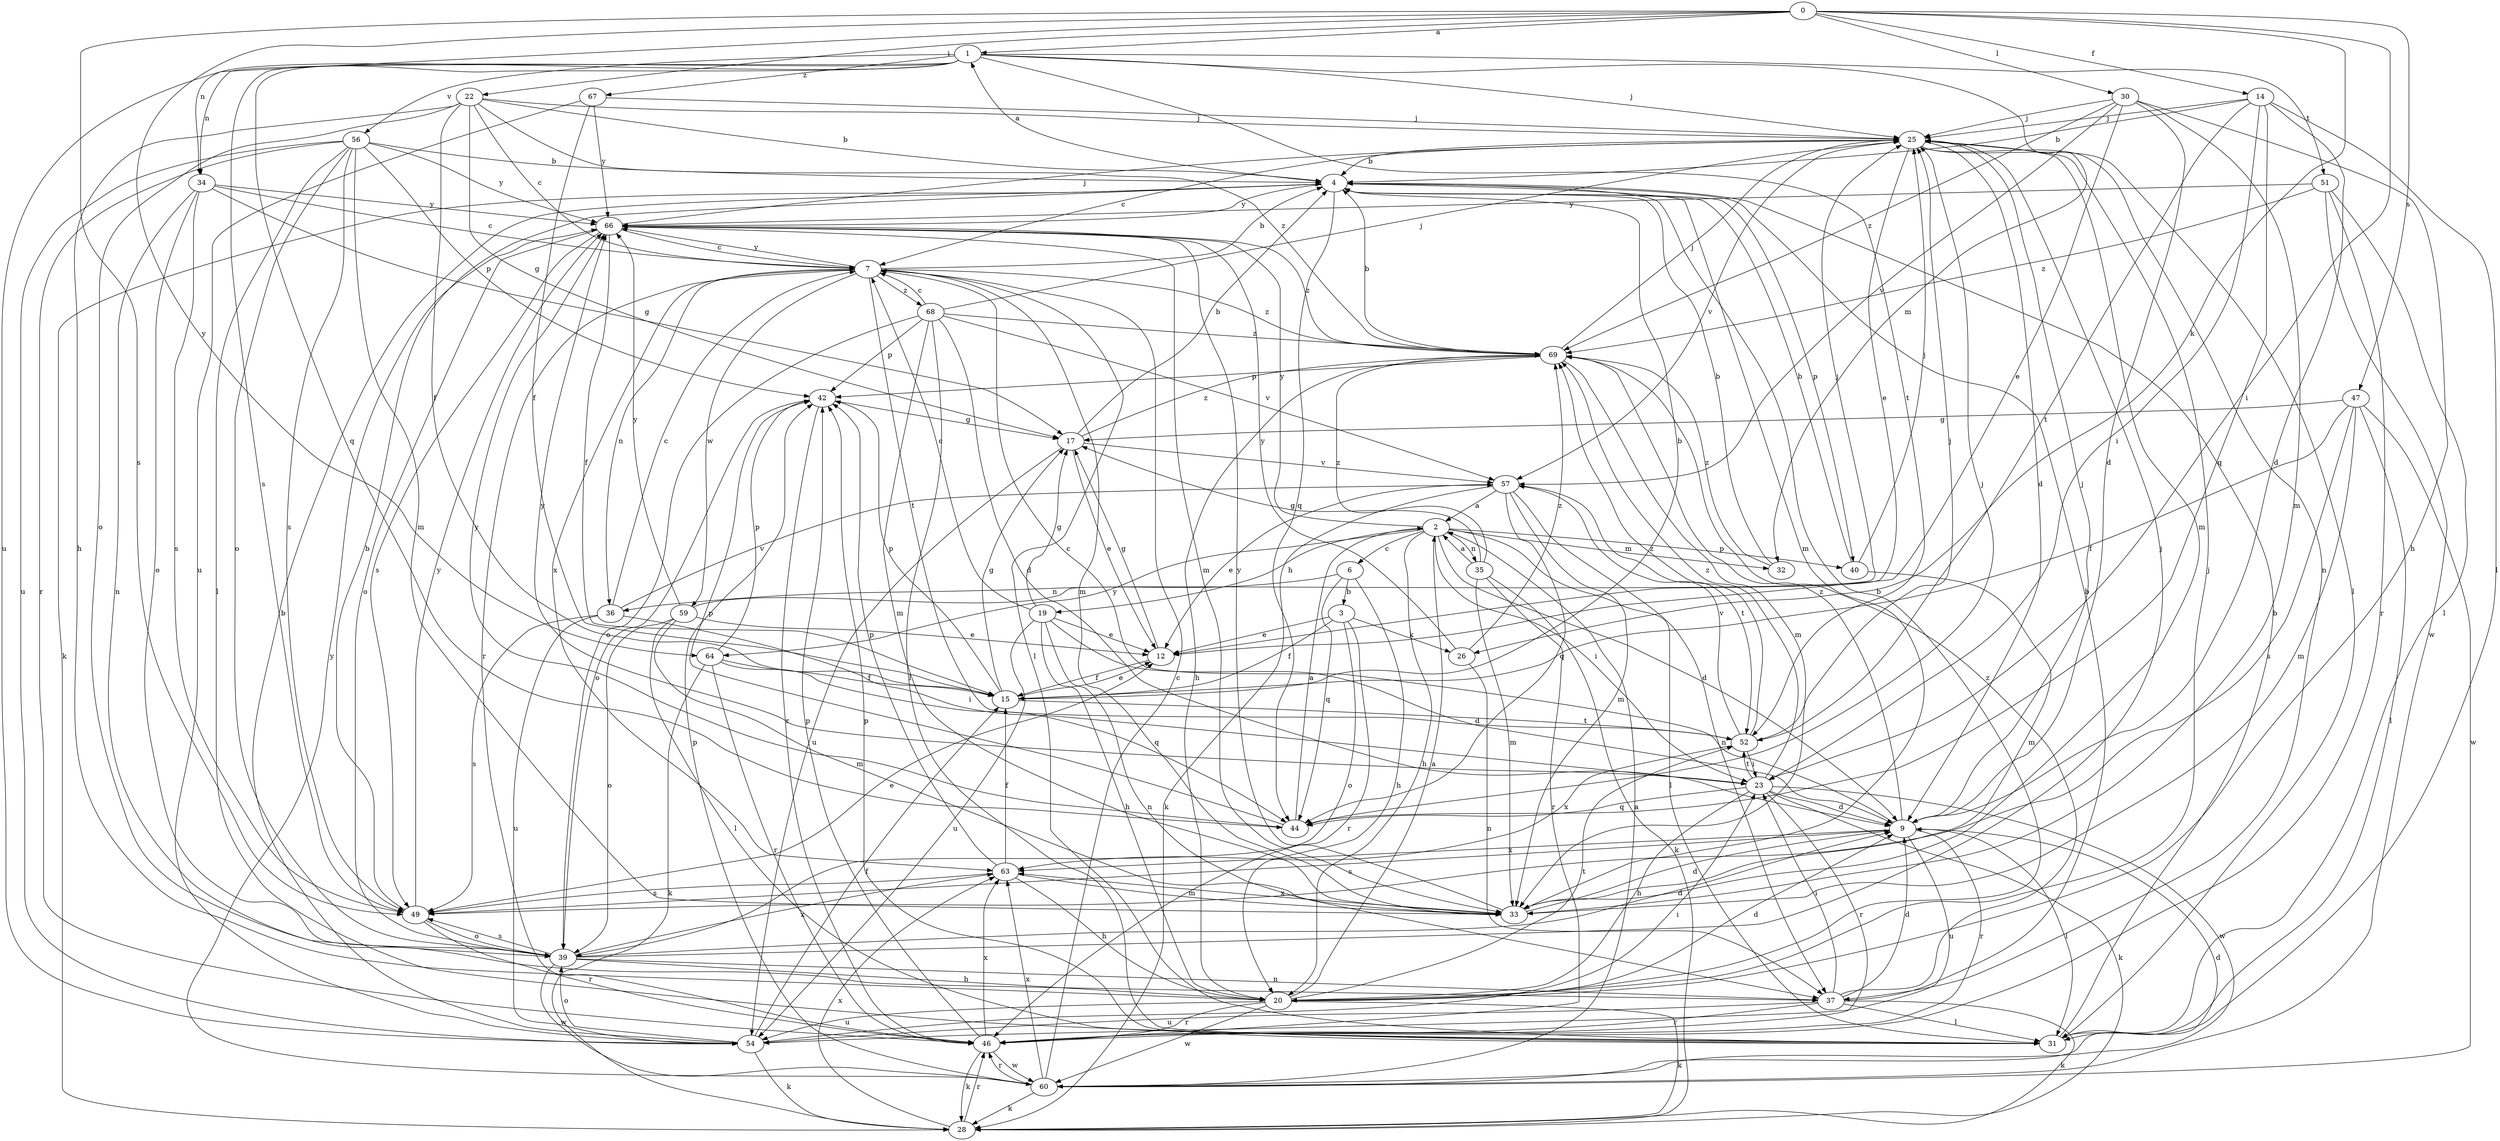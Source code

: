 strict digraph  {
0;
1;
2;
3;
4;
6;
7;
9;
12;
14;
15;
17;
19;
20;
22;
23;
25;
26;
28;
30;
31;
32;
33;
34;
35;
36;
37;
39;
40;
42;
44;
46;
47;
49;
51;
52;
54;
56;
57;
59;
60;
63;
64;
66;
67;
68;
69;
0 -> 1  [label=a];
0 -> 14  [label=f];
0 -> 22  [label=i];
0 -> 23  [label=i];
0 -> 26  [label=k];
0 -> 30  [label=l];
0 -> 34  [label=n];
0 -> 47  [label=s];
0 -> 49  [label=s];
0 -> 64  [label=y];
1 -> 25  [label=j];
1 -> 32  [label=m];
1 -> 34  [label=n];
1 -> 44  [label=q];
1 -> 49  [label=s];
1 -> 51  [label=t];
1 -> 52  [label=t];
1 -> 54  [label=u];
1 -> 56  [label=v];
1 -> 67  [label=z];
2 -> 6  [label=c];
2 -> 9  [label=d];
2 -> 19  [label=h];
2 -> 20  [label=h];
2 -> 23  [label=i];
2 -> 31  [label=l];
2 -> 32  [label=m];
2 -> 35  [label=n];
2 -> 40  [label=p];
2 -> 64  [label=y];
2 -> 66  [label=y];
3 -> 12  [label=e];
3 -> 15  [label=f];
3 -> 26  [label=k];
3 -> 39  [label=o];
3 -> 46  [label=r];
4 -> 1  [label=a];
4 -> 28  [label=k];
4 -> 33  [label=m];
4 -> 40  [label=p];
4 -> 44  [label=q];
4 -> 66  [label=y];
6 -> 3  [label=b];
6 -> 20  [label=h];
6 -> 36  [label=n];
6 -> 44  [label=q];
7 -> 4  [label=b];
7 -> 31  [label=l];
7 -> 33  [label=m];
7 -> 36  [label=n];
7 -> 46  [label=r];
7 -> 52  [label=t];
7 -> 59  [label=w];
7 -> 63  [label=x];
7 -> 66  [label=y];
7 -> 68  [label=z];
7 -> 69  [label=z];
9 -> 7  [label=c];
9 -> 25  [label=j];
9 -> 31  [label=l];
9 -> 46  [label=r];
9 -> 49  [label=s];
9 -> 54  [label=u];
9 -> 63  [label=x];
9 -> 69  [label=z];
12 -> 15  [label=f];
12 -> 17  [label=g];
14 -> 4  [label=b];
14 -> 9  [label=d];
14 -> 23  [label=i];
14 -> 25  [label=j];
14 -> 31  [label=l];
14 -> 44  [label=q];
14 -> 52  [label=t];
15 -> 4  [label=b];
15 -> 12  [label=e];
15 -> 17  [label=g];
15 -> 42  [label=p];
15 -> 52  [label=t];
17 -> 4  [label=b];
17 -> 12  [label=e];
17 -> 54  [label=u];
17 -> 57  [label=v];
17 -> 69  [label=z];
19 -> 7  [label=c];
19 -> 9  [label=d];
19 -> 12  [label=e];
19 -> 17  [label=g];
19 -> 20  [label=h];
19 -> 37  [label=n];
19 -> 54  [label=u];
20 -> 2  [label=a];
20 -> 4  [label=b];
20 -> 9  [label=d];
20 -> 25  [label=j];
20 -> 28  [label=k];
20 -> 46  [label=r];
20 -> 52  [label=t];
20 -> 54  [label=u];
20 -> 60  [label=w];
22 -> 4  [label=b];
22 -> 7  [label=c];
22 -> 15  [label=f];
22 -> 17  [label=g];
22 -> 20  [label=h];
22 -> 25  [label=j];
22 -> 39  [label=o];
22 -> 69  [label=z];
23 -> 9  [label=d];
23 -> 20  [label=h];
23 -> 28  [label=k];
23 -> 44  [label=q];
23 -> 46  [label=r];
23 -> 52  [label=t];
23 -> 60  [label=w];
23 -> 66  [label=y];
23 -> 69  [label=z];
25 -> 4  [label=b];
25 -> 7  [label=c];
25 -> 9  [label=d];
25 -> 12  [label=e];
25 -> 31  [label=l];
25 -> 33  [label=m];
25 -> 37  [label=n];
25 -> 57  [label=v];
26 -> 37  [label=n];
26 -> 66  [label=y];
26 -> 69  [label=z];
28 -> 46  [label=r];
28 -> 63  [label=x];
30 -> 9  [label=d];
30 -> 12  [label=e];
30 -> 20  [label=h];
30 -> 25  [label=j];
30 -> 33  [label=m];
30 -> 57  [label=v];
30 -> 69  [label=z];
31 -> 4  [label=b];
31 -> 42  [label=p];
32 -> 4  [label=b];
32 -> 69  [label=z];
33 -> 9  [label=d];
33 -> 63  [label=x];
33 -> 66  [label=y];
34 -> 7  [label=c];
34 -> 17  [label=g];
34 -> 37  [label=n];
34 -> 39  [label=o];
34 -> 49  [label=s];
34 -> 66  [label=y];
35 -> 2  [label=a];
35 -> 17  [label=g];
35 -> 28  [label=k];
35 -> 33  [label=m];
35 -> 46  [label=r];
35 -> 69  [label=z];
36 -> 7  [label=c];
36 -> 23  [label=i];
36 -> 49  [label=s];
36 -> 54  [label=u];
36 -> 57  [label=v];
37 -> 4  [label=b];
37 -> 9  [label=d];
37 -> 23  [label=i];
37 -> 28  [label=k];
37 -> 31  [label=l];
37 -> 46  [label=r];
37 -> 54  [label=u];
37 -> 69  [label=z];
39 -> 9  [label=d];
39 -> 20  [label=h];
39 -> 25  [label=j];
39 -> 37  [label=n];
39 -> 49  [label=s];
39 -> 60  [label=w];
39 -> 63  [label=x];
40 -> 4  [label=b];
40 -> 25  [label=j];
40 -> 33  [label=m];
42 -> 17  [label=g];
42 -> 39  [label=o];
42 -> 46  [label=r];
44 -> 2  [label=a];
44 -> 25  [label=j];
44 -> 42  [label=p];
44 -> 66  [label=y];
46 -> 28  [label=k];
46 -> 42  [label=p];
46 -> 60  [label=w];
46 -> 63  [label=x];
47 -> 15  [label=f];
47 -> 17  [label=g];
47 -> 31  [label=l];
47 -> 33  [label=m];
47 -> 49  [label=s];
47 -> 60  [label=w];
49 -> 4  [label=b];
49 -> 12  [label=e];
49 -> 39  [label=o];
49 -> 46  [label=r];
49 -> 66  [label=y];
51 -> 31  [label=l];
51 -> 46  [label=r];
51 -> 60  [label=w];
51 -> 66  [label=y];
51 -> 69  [label=z];
52 -> 23  [label=i];
52 -> 25  [label=j];
52 -> 57  [label=v];
52 -> 63  [label=x];
52 -> 69  [label=z];
54 -> 4  [label=b];
54 -> 15  [label=f];
54 -> 23  [label=i];
54 -> 28  [label=k];
54 -> 39  [label=o];
56 -> 4  [label=b];
56 -> 31  [label=l];
56 -> 33  [label=m];
56 -> 39  [label=o];
56 -> 42  [label=p];
56 -> 46  [label=r];
56 -> 49  [label=s];
56 -> 54  [label=u];
56 -> 66  [label=y];
57 -> 2  [label=a];
57 -> 12  [label=e];
57 -> 28  [label=k];
57 -> 33  [label=m];
57 -> 37  [label=n];
57 -> 44  [label=q];
57 -> 52  [label=t];
59 -> 12  [label=e];
59 -> 25  [label=j];
59 -> 31  [label=l];
59 -> 33  [label=m];
59 -> 39  [label=o];
59 -> 66  [label=y];
60 -> 2  [label=a];
60 -> 7  [label=c];
60 -> 9  [label=d];
60 -> 28  [label=k];
60 -> 42  [label=p];
60 -> 46  [label=r];
60 -> 63  [label=x];
60 -> 66  [label=y];
63 -> 15  [label=f];
63 -> 20  [label=h];
63 -> 33  [label=m];
63 -> 42  [label=p];
63 -> 49  [label=s];
64 -> 15  [label=f];
64 -> 28  [label=k];
64 -> 42  [label=p];
64 -> 44  [label=q];
64 -> 46  [label=r];
66 -> 7  [label=c];
66 -> 15  [label=f];
66 -> 25  [label=j];
66 -> 33  [label=m];
66 -> 39  [label=o];
66 -> 49  [label=s];
66 -> 69  [label=z];
67 -> 15  [label=f];
67 -> 25  [label=j];
67 -> 54  [label=u];
67 -> 66  [label=y];
68 -> 7  [label=c];
68 -> 9  [label=d];
68 -> 25  [label=j];
68 -> 31  [label=l];
68 -> 33  [label=m];
68 -> 39  [label=o];
68 -> 42  [label=p];
68 -> 57  [label=v];
68 -> 69  [label=z];
69 -> 4  [label=b];
69 -> 20  [label=h];
69 -> 25  [label=j];
69 -> 33  [label=m];
69 -> 42  [label=p];
}
